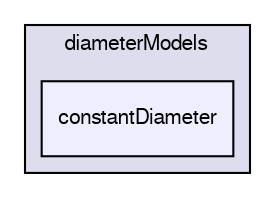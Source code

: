 digraph "applications/solvers/multiphase/twoPhaseEulerFoam/twoPhaseSystem/diameterModels/constantDiameter" {
  bgcolor=transparent;
  compound=true
  node [ fontsize="10", fontname="FreeSans"];
  edge [ labelfontsize="10", labelfontname="FreeSans"];
  subgraph clusterdir_1b4e163c8b0104bdcce8d831ee7dc741 {
    graph [ bgcolor="#ddddee", pencolor="black", label="diameterModels" fontname="FreeSans", fontsize="10", URL="dir_1b4e163c8b0104bdcce8d831ee7dc741.html"]
  dir_3883bac504c22ea54aa982d2ff7044c9 [shape=box, label="constantDiameter", style="filled", fillcolor="#eeeeff", pencolor="black", URL="dir_3883bac504c22ea54aa982d2ff7044c9.html"];
  }
}
